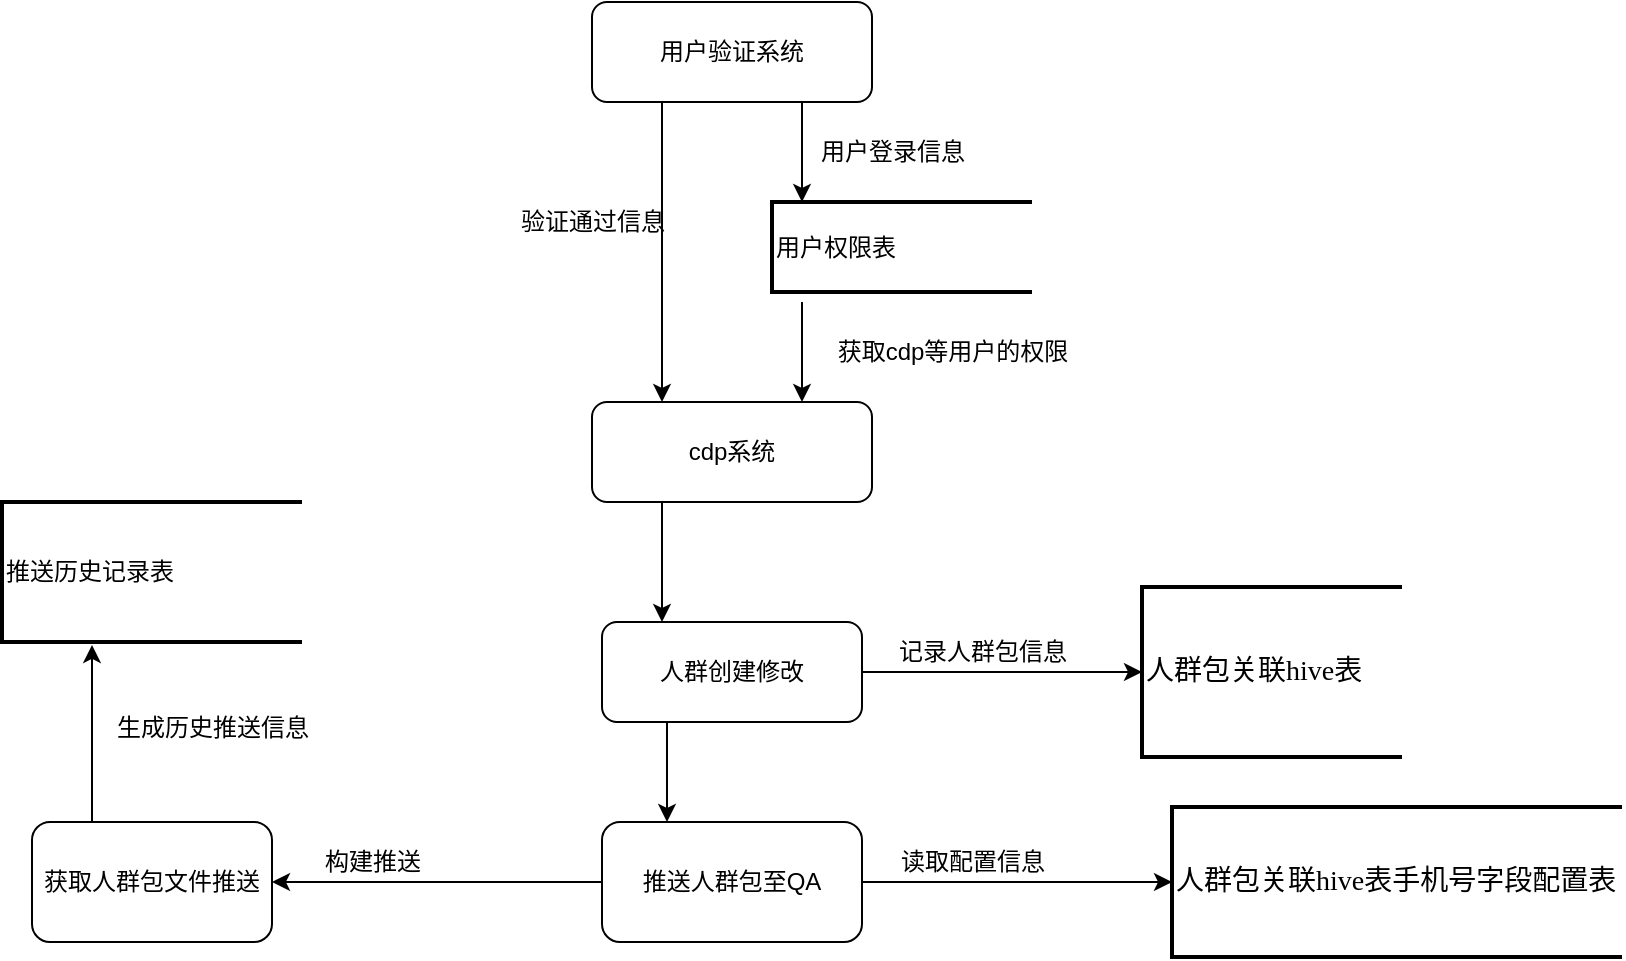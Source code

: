 <mxfile version="20.5.2" type="github">
  <diagram id="Y909GpO99Tdh2IEpYgiS" name="第 1 页">
    <mxGraphModel dx="1378" dy="721" grid="0" gridSize="10" guides="1" tooltips="1" connect="1" arrows="1" fold="1" page="1" pageScale="1" pageWidth="1700" pageHeight="1100" math="0" shadow="0">
      <root>
        <mxCell id="0" />
        <mxCell id="1" parent="0" />
        <mxCell id="RMIyYDaaFXqGHEtweAsm-18" style="edgeStyle=orthogonalEdgeStyle;rounded=0;orthogonalLoop=1;jettySize=auto;html=1;exitX=0.25;exitY=1;exitDx=0;exitDy=0;" edge="1" parent="1" source="RMIyYDaaFXqGHEtweAsm-1">
          <mxGeometry relative="1" as="geometry">
            <mxPoint x="545" y="370" as="targetPoint" />
          </mxGeometry>
        </mxCell>
        <mxCell id="RMIyYDaaFXqGHEtweAsm-1" value="cdp系统" style="rounded=1;whiteSpace=wrap;html=1;" vertex="1" parent="1">
          <mxGeometry x="510" y="260" width="140" height="50" as="geometry" />
        </mxCell>
        <mxCell id="RMIyYDaaFXqGHEtweAsm-3" value="用户权限表" style="strokeWidth=2;html=1;shape=mxgraph.flowchart.annotation_1;align=left;pointerEvents=1;" vertex="1" parent="1">
          <mxGeometry x="600" y="160" width="130" height="45" as="geometry" />
        </mxCell>
        <mxCell id="RMIyYDaaFXqGHEtweAsm-7" style="edgeStyle=orthogonalEdgeStyle;rounded=0;orthogonalLoop=1;jettySize=auto;html=1;exitX=0.25;exitY=1;exitDx=0;exitDy=0;entryX=0.25;entryY=0;entryDx=0;entryDy=0;" edge="1" parent="1" source="RMIyYDaaFXqGHEtweAsm-6" target="RMIyYDaaFXqGHEtweAsm-1">
          <mxGeometry relative="1" as="geometry" />
        </mxCell>
        <mxCell id="RMIyYDaaFXqGHEtweAsm-10" style="edgeStyle=orthogonalEdgeStyle;rounded=0;orthogonalLoop=1;jettySize=auto;html=1;exitX=0.75;exitY=1;exitDx=0;exitDy=0;" edge="1" parent="1" source="RMIyYDaaFXqGHEtweAsm-6">
          <mxGeometry relative="1" as="geometry">
            <mxPoint x="615" y="160" as="targetPoint" />
          </mxGeometry>
        </mxCell>
        <mxCell id="RMIyYDaaFXqGHEtweAsm-6" value="用户验证系统" style="rounded=1;whiteSpace=wrap;html=1;" vertex="1" parent="1">
          <mxGeometry x="510" y="60" width="140" height="50" as="geometry" />
        </mxCell>
        <mxCell id="RMIyYDaaFXqGHEtweAsm-8" value="验证通过信息" style="text;html=1;align=center;verticalAlign=middle;resizable=0;points=[];autosize=1;strokeColor=none;fillColor=none;" vertex="1" parent="1">
          <mxGeometry x="460" y="155" width="100" height="30" as="geometry" />
        </mxCell>
        <mxCell id="RMIyYDaaFXqGHEtweAsm-11" value="用户登录信息" style="text;html=1;align=center;verticalAlign=middle;resizable=0;points=[];autosize=1;strokeColor=none;fillColor=none;" vertex="1" parent="1">
          <mxGeometry x="610" y="120" width="100" height="30" as="geometry" />
        </mxCell>
        <mxCell id="RMIyYDaaFXqGHEtweAsm-12" value="" style="endArrow=classic;html=1;rounded=0;entryX=0.75;entryY=0;entryDx=0;entryDy=0;" edge="1" parent="1" target="RMIyYDaaFXqGHEtweAsm-1">
          <mxGeometry width="50" height="50" relative="1" as="geometry">
            <mxPoint x="615" y="210" as="sourcePoint" />
            <mxPoint x="730" y="210" as="targetPoint" />
          </mxGeometry>
        </mxCell>
        <mxCell id="RMIyYDaaFXqGHEtweAsm-13" value="获取cdp等用户的权限" style="text;html=1;align=center;verticalAlign=middle;resizable=0;points=[];autosize=1;strokeColor=none;fillColor=none;" vertex="1" parent="1">
          <mxGeometry x="620" y="220" width="140" height="30" as="geometry" />
        </mxCell>
        <mxCell id="RMIyYDaaFXqGHEtweAsm-16" style="edgeStyle=orthogonalEdgeStyle;rounded=0;orthogonalLoop=1;jettySize=auto;html=1;exitX=1;exitY=0.5;exitDx=0;exitDy=0;entryX=0;entryY=0.5;entryDx=0;entryDy=0;entryPerimeter=0;" edge="1" parent="1" source="RMIyYDaaFXqGHEtweAsm-14" target="RMIyYDaaFXqGHEtweAsm-15">
          <mxGeometry relative="1" as="geometry" />
        </mxCell>
        <mxCell id="RMIyYDaaFXqGHEtweAsm-24" style="edgeStyle=orthogonalEdgeStyle;rounded=0;orthogonalLoop=1;jettySize=auto;html=1;exitX=0.25;exitY=1;exitDx=0;exitDy=0;entryX=0.25;entryY=0;entryDx=0;entryDy=0;" edge="1" parent="1" source="RMIyYDaaFXqGHEtweAsm-14" target="RMIyYDaaFXqGHEtweAsm-19">
          <mxGeometry relative="1" as="geometry" />
        </mxCell>
        <mxCell id="RMIyYDaaFXqGHEtweAsm-14" value="人群创建修改" style="rounded=1;whiteSpace=wrap;html=1;" vertex="1" parent="1">
          <mxGeometry x="515" y="370" width="130" height="50" as="geometry" />
        </mxCell>
        <mxCell id="RMIyYDaaFXqGHEtweAsm-15" value="&lt;p style=&quot;margin: 0pt 0pt 0.0pt; text-align: justify; font-family: Calibri; font-size: 10.5pt;&quot; class=&quot;MsoNormal&quot;&gt;&lt;span style=&quot;font-family: 宋体; font-size: 10.5pt;&quot;&gt;&lt;font face=&quot;宋体&quot;&gt;人群包关联&lt;/font&gt;&lt;font face=&quot;宋体&quot;&gt;hive表&lt;/font&gt;&lt;/span&gt;&lt;/p&gt;" style="strokeWidth=2;html=1;shape=mxgraph.flowchart.annotation_1;align=left;pointerEvents=1;" vertex="1" parent="1">
          <mxGeometry x="785" y="352.5" width="130" height="85" as="geometry" />
        </mxCell>
        <mxCell id="RMIyYDaaFXqGHEtweAsm-17" value="记录人群包信息" style="text;html=1;align=center;verticalAlign=middle;resizable=0;points=[];autosize=1;strokeColor=none;fillColor=none;" vertex="1" parent="1">
          <mxGeometry x="650" y="370" width="110" height="30" as="geometry" />
        </mxCell>
        <mxCell id="RMIyYDaaFXqGHEtweAsm-22" style="edgeStyle=orthogonalEdgeStyle;rounded=0;orthogonalLoop=1;jettySize=auto;html=1;exitX=1;exitY=0.5;exitDx=0;exitDy=0;entryX=0;entryY=0.5;entryDx=0;entryDy=0;entryPerimeter=0;" edge="1" parent="1" source="RMIyYDaaFXqGHEtweAsm-19" target="RMIyYDaaFXqGHEtweAsm-21">
          <mxGeometry relative="1" as="geometry" />
        </mxCell>
        <mxCell id="RMIyYDaaFXqGHEtweAsm-26" style="edgeStyle=orthogonalEdgeStyle;rounded=0;orthogonalLoop=1;jettySize=auto;html=1;exitX=0;exitY=0.5;exitDx=0;exitDy=0;" edge="1" parent="1" source="RMIyYDaaFXqGHEtweAsm-19" target="RMIyYDaaFXqGHEtweAsm-25">
          <mxGeometry relative="1" as="geometry" />
        </mxCell>
        <mxCell id="RMIyYDaaFXqGHEtweAsm-19" value="推送人群包至QA" style="rounded=1;whiteSpace=wrap;html=1;" vertex="1" parent="1">
          <mxGeometry x="515" y="470" width="130" height="60" as="geometry" />
        </mxCell>
        <mxCell id="RMIyYDaaFXqGHEtweAsm-21" value="&lt;p style=&quot;margin: 0pt 0pt 0.0pt; text-align: justify; font-family: Calibri; font-size: 10.5pt;&quot; class=&quot;MsoNormal&quot;&gt;&lt;span style=&quot;font-family: 宋体; font-size: 10.5pt;&quot;&gt;&lt;font face=&quot;宋体&quot;&gt;人群包关联&lt;/font&gt;&lt;font face=&quot;宋体&quot;&gt;hive表手机号字段配置表&lt;/font&gt;&lt;/span&gt;&lt;/p&gt;" style="strokeWidth=2;html=1;shape=mxgraph.flowchart.annotation_1;align=left;pointerEvents=1;" vertex="1" parent="1">
          <mxGeometry x="800" y="462.5" width="225" height="75" as="geometry" />
        </mxCell>
        <mxCell id="RMIyYDaaFXqGHEtweAsm-23" value="读取配置信息" style="text;html=1;align=center;verticalAlign=middle;resizable=0;points=[];autosize=1;strokeColor=none;fillColor=none;" vertex="1" parent="1">
          <mxGeometry x="650" y="475" width="100" height="30" as="geometry" />
        </mxCell>
        <mxCell id="RMIyYDaaFXqGHEtweAsm-30" style="edgeStyle=orthogonalEdgeStyle;rounded=0;orthogonalLoop=1;jettySize=auto;html=1;exitX=0.25;exitY=0;exitDx=0;exitDy=0;entryX=0.3;entryY=1.021;entryDx=0;entryDy=0;entryPerimeter=0;" edge="1" parent="1" source="RMIyYDaaFXqGHEtweAsm-25" target="RMIyYDaaFXqGHEtweAsm-28">
          <mxGeometry relative="1" as="geometry" />
        </mxCell>
        <mxCell id="RMIyYDaaFXqGHEtweAsm-25" value="获取人群包文件推送" style="rounded=1;whiteSpace=wrap;html=1;" vertex="1" parent="1">
          <mxGeometry x="230" y="470" width="120" height="60" as="geometry" />
        </mxCell>
        <mxCell id="RMIyYDaaFXqGHEtweAsm-27" value="构建推送" style="text;html=1;align=center;verticalAlign=middle;resizable=0;points=[];autosize=1;strokeColor=none;fillColor=none;" vertex="1" parent="1">
          <mxGeometry x="365" y="475" width="70" height="30" as="geometry" />
        </mxCell>
        <mxCell id="RMIyYDaaFXqGHEtweAsm-28" value="推送历史记录表" style="strokeWidth=2;html=1;shape=mxgraph.flowchart.annotation_1;align=left;pointerEvents=1;" vertex="1" parent="1">
          <mxGeometry x="215" y="310" width="150" height="70" as="geometry" />
        </mxCell>
        <mxCell id="RMIyYDaaFXqGHEtweAsm-31" value="生成历史推送信息" style="text;html=1;align=center;verticalAlign=middle;resizable=0;points=[];autosize=1;strokeColor=none;fillColor=none;" vertex="1" parent="1">
          <mxGeometry x="260" y="407.5" width="120" height="30" as="geometry" />
        </mxCell>
      </root>
    </mxGraphModel>
  </diagram>
</mxfile>

